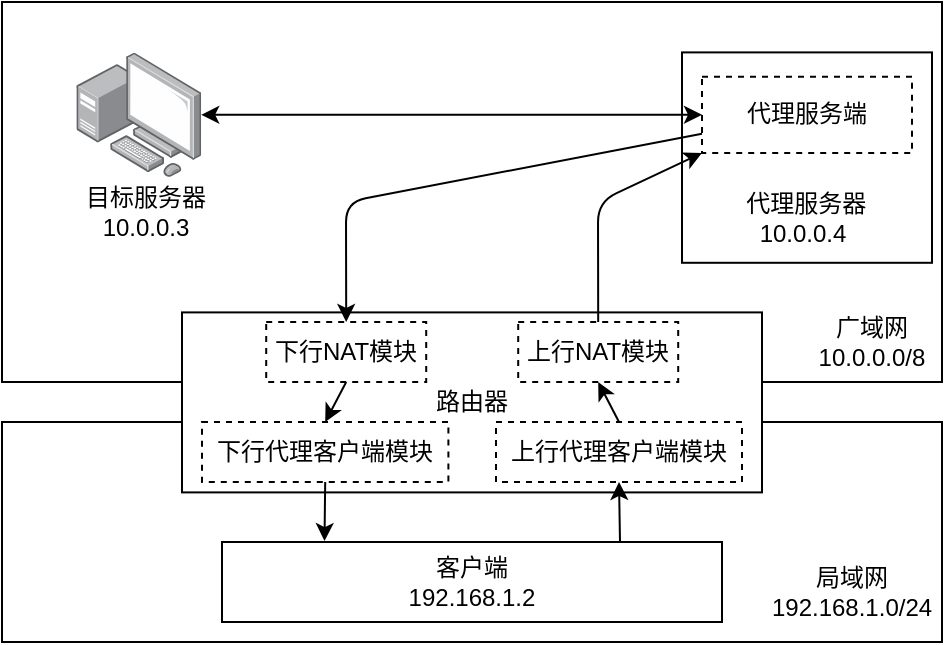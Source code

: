 <mxfile scale="4" border="0">
    <diagram id="obBnj9tYz_bjvrRdq5r0" name="Page-1">
        <mxGraphModel dx="813" dy="594" grid="1" gridSize="10" guides="1" tooltips="1" connect="1" arrows="1" fold="1" page="1" pageScale="1" pageWidth="827" pageHeight="1169" math="0" shadow="0">
            <root>
                <mxCell id="0"/>
                <mxCell id="1" parent="0"/>
                <mxCell id="30" value="" style="rounded=0;whiteSpace=wrap;html=1;" parent="1" vertex="1">
                    <mxGeometry x="190" y="200" width="470" height="190" as="geometry"/>
                </mxCell>
                <mxCell id="31" value="" style="rounded=0;whiteSpace=wrap;html=1;" parent="1" vertex="1">
                    <mxGeometry x="190" y="410" width="470" height="110" as="geometry"/>
                </mxCell>
                <mxCell id="41" value="局域网&lt;br&gt;192.168.1.0/24" style="text;html=1;strokeColor=none;fillColor=none;align=center;verticalAlign=middle;whiteSpace=wrap;rounded=0;" parent="1" vertex="1">
                    <mxGeometry x="585" y="480" width="60" height="30" as="geometry"/>
                </mxCell>
                <mxCell id="42" value="广域网&lt;br&gt;10.0.0.0/8" style="text;html=1;strokeColor=none;fillColor=none;align=center;verticalAlign=middle;whiteSpace=wrap;rounded=0;" parent="1" vertex="1">
                    <mxGeometry x="595" y="355.2" width="60" height="30" as="geometry"/>
                </mxCell>
                <mxCell id="48" value="" style="points=[];aspect=fixed;html=1;align=center;shadow=0;dashed=0;image;image=img/lib/allied_telesis/computer_and_terminals/Personal_Computer_with_Server.svg;" parent="1" vertex="1">
                    <mxGeometry x="227.2" y="225.2" width="62.4" height="62.4" as="geometry"/>
                </mxCell>
                <mxCell id="51" value="" style="endArrow=classic;startArrow=classic;html=1;entryX=0;entryY=0.5;entryDx=0;entryDy=0;" parent="1" source="48" target="88" edge="1">
                    <mxGeometry width="50" height="50" relative="1" as="geometry">
                        <mxPoint x="517.6" y="245.626" as="sourcePoint"/>
                        <mxPoint x="387.8" y="256.4" as="targetPoint"/>
                    </mxGeometry>
                </mxCell>
                <mxCell id="52" value="目标服务器10.0.0.3" style="text;html=1;strokeColor=none;fillColor=none;align=center;verticalAlign=middle;whiteSpace=wrap;rounded=0;" parent="1" vertex="1">
                    <mxGeometry x="227.2" y="290" width="70" height="30" as="geometry"/>
                </mxCell>
                <mxCell id="78" value="路由器" style="rounded=0;whiteSpace=wrap;html=1;" vertex="1" parent="1">
                    <mxGeometry x="280" y="355.2" width="290" height="90" as="geometry"/>
                </mxCell>
                <mxCell id="72" value="上行NAT模块" style="text;html=1;strokeColor=default;fillColor=none;align=center;verticalAlign=middle;whiteSpace=wrap;rounded=0;dashed=1;" parent="1" vertex="1">
                    <mxGeometry x="448.1" y="360" width="80" height="30" as="geometry"/>
                </mxCell>
                <mxCell id="92" style="edgeStyle=none;html=1;exitX=0.5;exitY=1;exitDx=0;exitDy=0;entryX=0.5;entryY=0;entryDx=0;entryDy=0;startArrow=none;startFill=0;" edge="1" parent="1" source="73" target="77">
                    <mxGeometry relative="1" as="geometry"/>
                </mxCell>
                <mxCell id="73" value="下行NAT模块" style="text;html=1;strokeColor=default;fillColor=none;align=center;verticalAlign=middle;whiteSpace=wrap;rounded=0;dashed=1;" parent="1" vertex="1">
                    <mxGeometry x="322.1" y="360" width="80" height="30" as="geometry"/>
                </mxCell>
                <mxCell id="91" style="edgeStyle=none;html=1;exitX=0.5;exitY=0;exitDx=0;exitDy=0;entryX=0.5;entryY=1;entryDx=0;entryDy=0;startArrow=none;startFill=0;" edge="1" parent="1" source="75" target="72">
                    <mxGeometry relative="1" as="geometry"/>
                </mxCell>
                <mxCell id="75" value="上行代理客户端模块" style="text;html=1;strokeColor=default;fillColor=none;align=center;verticalAlign=middle;whiteSpace=wrap;rounded=0;dashed=1;" parent="1" vertex="1">
                    <mxGeometry x="437" y="410" width="123" height="30" as="geometry"/>
                </mxCell>
                <mxCell id="79" value="客户端&lt;br&gt;192.168.1.2" style="rounded=0;whiteSpace=wrap;html=1;" vertex="1" parent="1">
                    <mxGeometry x="300" y="470" width="250" height="40" as="geometry"/>
                </mxCell>
                <mxCell id="77" value="下行代理客户端模块" style="text;html=1;strokeColor=default;fillColor=none;align=center;verticalAlign=middle;whiteSpace=wrap;rounded=0;dashed=1;" parent="1" vertex="1">
                    <mxGeometry x="290" y="410" width="123.2" height="30" as="geometry"/>
                </mxCell>
                <mxCell id="82" value="" style="endArrow=classic;html=1;exitX=0.796;exitY=-0.011;exitDx=0;exitDy=0;entryX=0.5;entryY=1;entryDx=0;entryDy=0;exitPerimeter=0;" edge="1" parent="1" source="79" target="75">
                    <mxGeometry width="50" height="50" relative="1" as="geometry">
                        <mxPoint x="420" y="460" as="sourcePoint"/>
                        <mxPoint x="470" y="410" as="targetPoint"/>
                    </mxGeometry>
                </mxCell>
                <mxCell id="85" value="" style="endArrow=classic;html=1;entryX=0;entryY=1;entryDx=0;entryDy=0;exitX=0.5;exitY=0;exitDx=0;exitDy=0;" edge="1" parent="1" source="72" target="88">
                    <mxGeometry width="50" height="50" relative="1" as="geometry">
                        <mxPoint x="420" y="400" as="sourcePoint"/>
                        <mxPoint x="470" y="350" as="targetPoint"/>
                        <Array as="points">
                            <mxPoint x="488" y="300"/>
                        </Array>
                    </mxGeometry>
                </mxCell>
                <mxCell id="86" value="" style="endArrow=classic;html=1;exitX=0;exitY=0.75;exitDx=0;exitDy=0;entryX=0.5;entryY=0;entryDx=0;entryDy=0;" edge="1" parent="1" source="88" target="73">
                    <mxGeometry width="50" height="50" relative="1" as="geometry">
                        <mxPoint x="420" y="400" as="sourcePoint"/>
                        <mxPoint x="470" y="350" as="targetPoint"/>
                        <Array as="points">
                            <mxPoint x="362" y="300"/>
                        </Array>
                    </mxGeometry>
                </mxCell>
                <mxCell id="87" value="" style="rounded=0;whiteSpace=wrap;html=1;strokeColor=default;fillColor=none;" vertex="1" parent="1">
                    <mxGeometry x="530" y="225.2" width="125" height="105.2" as="geometry"/>
                </mxCell>
                <mxCell id="53" value="&amp;nbsp;代理服务器&lt;br&gt;10.0.0.4" style="text;html=1;strokeColor=none;fillColor=none;align=center;verticalAlign=middle;whiteSpace=wrap;rounded=0;" parent="1" vertex="1">
                    <mxGeometry x="543.1" y="287.6" width="95" height="40" as="geometry"/>
                </mxCell>
                <mxCell id="88" value="代理服务端" style="rounded=0;whiteSpace=wrap;html=1;strokeColor=default;fillColor=none;dashed=1;" vertex="1" parent="1">
                    <mxGeometry x="540" y="237.35" width="105" height="38.1" as="geometry"/>
                </mxCell>
                <mxCell id="90" value="" style="endArrow=classic;html=1;exitX=0.5;exitY=1;exitDx=0;exitDy=0;entryX=0.205;entryY=-0.011;entryDx=0;entryDy=0;entryPerimeter=0;" edge="1" parent="1" source="77" target="79">
                    <mxGeometry width="50" height="50" relative="1" as="geometry">
                        <mxPoint x="400" y="440" as="sourcePoint"/>
                        <mxPoint x="450" y="390" as="targetPoint"/>
                    </mxGeometry>
                </mxCell>
            </root>
        </mxGraphModel>
    </diagram>
</mxfile>